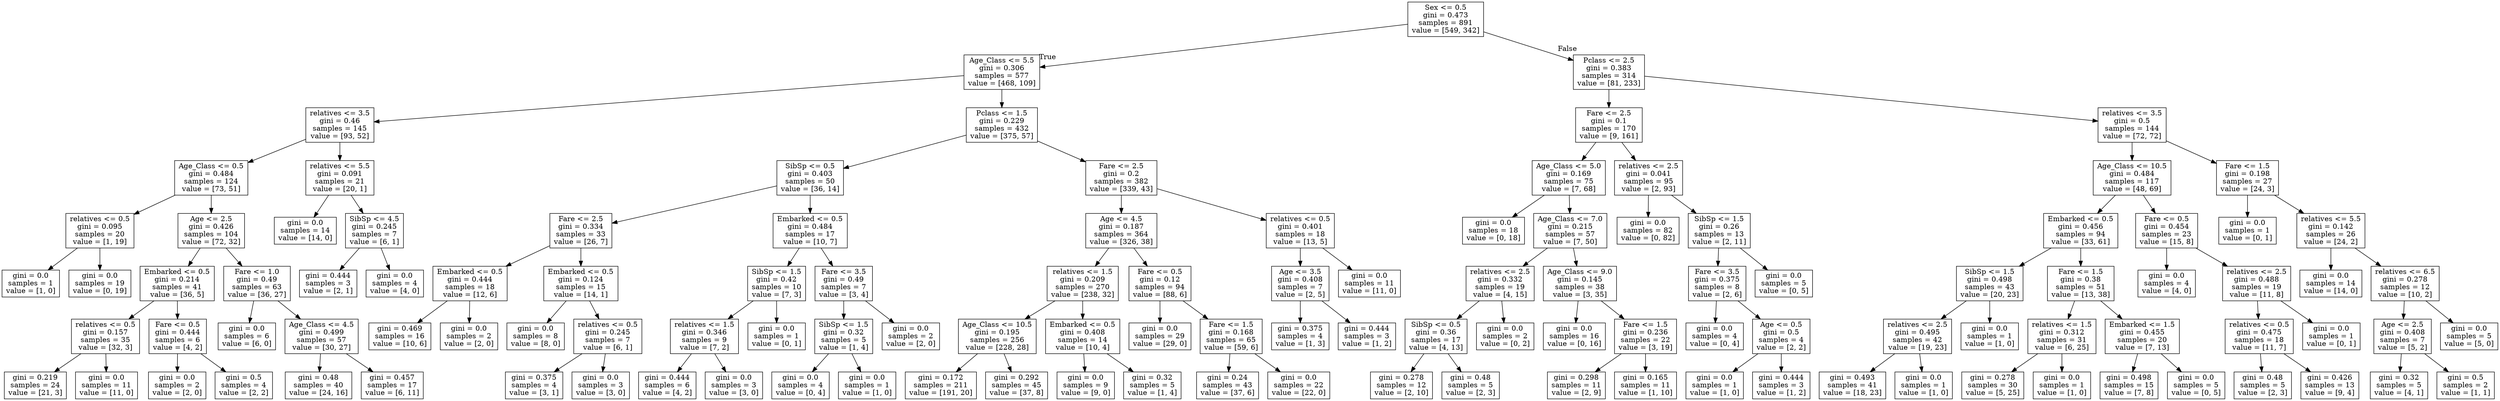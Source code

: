 digraph Tree {
node [shape=box] ;
0 [label="Sex <= 0.5\ngini = 0.473\nsamples = 891\nvalue = [549, 342]"] ;
1 [label="Age_Class <= 5.5\ngini = 0.306\nsamples = 577\nvalue = [468, 109]"] ;
0 -> 1 [labeldistance=2.5, labelangle=45, headlabel="True"] ;
2 [label="relatives <= 3.5\ngini = 0.46\nsamples = 145\nvalue = [93, 52]"] ;
1 -> 2 ;
3 [label="Age_Class <= 0.5\ngini = 0.484\nsamples = 124\nvalue = [73, 51]"] ;
2 -> 3 ;
4 [label="relatives <= 0.5\ngini = 0.095\nsamples = 20\nvalue = [1, 19]"] ;
3 -> 4 ;
5 [label="gini = 0.0\nsamples = 1\nvalue = [1, 0]"] ;
4 -> 5 ;
6 [label="gini = 0.0\nsamples = 19\nvalue = [0, 19]"] ;
4 -> 6 ;
7 [label="Age <= 2.5\ngini = 0.426\nsamples = 104\nvalue = [72, 32]"] ;
3 -> 7 ;
8 [label="Embarked <= 0.5\ngini = 0.214\nsamples = 41\nvalue = [36, 5]"] ;
7 -> 8 ;
9 [label="relatives <= 0.5\ngini = 0.157\nsamples = 35\nvalue = [32, 3]"] ;
8 -> 9 ;
10 [label="gini = 0.219\nsamples = 24\nvalue = [21, 3]"] ;
9 -> 10 ;
11 [label="gini = 0.0\nsamples = 11\nvalue = [11, 0]"] ;
9 -> 11 ;
12 [label="Fare <= 0.5\ngini = 0.444\nsamples = 6\nvalue = [4, 2]"] ;
8 -> 12 ;
13 [label="gini = 0.0\nsamples = 2\nvalue = [2, 0]"] ;
12 -> 13 ;
14 [label="gini = 0.5\nsamples = 4\nvalue = [2, 2]"] ;
12 -> 14 ;
15 [label="Fare <= 1.0\ngini = 0.49\nsamples = 63\nvalue = [36, 27]"] ;
7 -> 15 ;
16 [label="gini = 0.0\nsamples = 6\nvalue = [6, 0]"] ;
15 -> 16 ;
17 [label="Age_Class <= 4.5\ngini = 0.499\nsamples = 57\nvalue = [30, 27]"] ;
15 -> 17 ;
18 [label="gini = 0.48\nsamples = 40\nvalue = [24, 16]"] ;
17 -> 18 ;
19 [label="gini = 0.457\nsamples = 17\nvalue = [6, 11]"] ;
17 -> 19 ;
20 [label="relatives <= 5.5\ngini = 0.091\nsamples = 21\nvalue = [20, 1]"] ;
2 -> 20 ;
21 [label="gini = 0.0\nsamples = 14\nvalue = [14, 0]"] ;
20 -> 21 ;
22 [label="SibSp <= 4.5\ngini = 0.245\nsamples = 7\nvalue = [6, 1]"] ;
20 -> 22 ;
23 [label="gini = 0.444\nsamples = 3\nvalue = [2, 1]"] ;
22 -> 23 ;
24 [label="gini = 0.0\nsamples = 4\nvalue = [4, 0]"] ;
22 -> 24 ;
25 [label="Pclass <= 1.5\ngini = 0.229\nsamples = 432\nvalue = [375, 57]"] ;
1 -> 25 ;
26 [label="SibSp <= 0.5\ngini = 0.403\nsamples = 50\nvalue = [36, 14]"] ;
25 -> 26 ;
27 [label="Fare <= 2.5\ngini = 0.334\nsamples = 33\nvalue = [26, 7]"] ;
26 -> 27 ;
28 [label="Embarked <= 0.5\ngini = 0.444\nsamples = 18\nvalue = [12, 6]"] ;
27 -> 28 ;
29 [label="gini = 0.469\nsamples = 16\nvalue = [10, 6]"] ;
28 -> 29 ;
30 [label="gini = 0.0\nsamples = 2\nvalue = [2, 0]"] ;
28 -> 30 ;
31 [label="Embarked <= 0.5\ngini = 0.124\nsamples = 15\nvalue = [14, 1]"] ;
27 -> 31 ;
32 [label="gini = 0.0\nsamples = 8\nvalue = [8, 0]"] ;
31 -> 32 ;
33 [label="relatives <= 0.5\ngini = 0.245\nsamples = 7\nvalue = [6, 1]"] ;
31 -> 33 ;
34 [label="gini = 0.375\nsamples = 4\nvalue = [3, 1]"] ;
33 -> 34 ;
35 [label="gini = 0.0\nsamples = 3\nvalue = [3, 0]"] ;
33 -> 35 ;
36 [label="Embarked <= 0.5\ngini = 0.484\nsamples = 17\nvalue = [10, 7]"] ;
26 -> 36 ;
37 [label="SibSp <= 1.5\ngini = 0.42\nsamples = 10\nvalue = [7, 3]"] ;
36 -> 37 ;
38 [label="relatives <= 1.5\ngini = 0.346\nsamples = 9\nvalue = [7, 2]"] ;
37 -> 38 ;
39 [label="gini = 0.444\nsamples = 6\nvalue = [4, 2]"] ;
38 -> 39 ;
40 [label="gini = 0.0\nsamples = 3\nvalue = [3, 0]"] ;
38 -> 40 ;
41 [label="gini = 0.0\nsamples = 1\nvalue = [0, 1]"] ;
37 -> 41 ;
42 [label="Fare <= 3.5\ngini = 0.49\nsamples = 7\nvalue = [3, 4]"] ;
36 -> 42 ;
43 [label="SibSp <= 1.5\ngini = 0.32\nsamples = 5\nvalue = [1, 4]"] ;
42 -> 43 ;
44 [label="gini = 0.0\nsamples = 4\nvalue = [0, 4]"] ;
43 -> 44 ;
45 [label="gini = 0.0\nsamples = 1\nvalue = [1, 0]"] ;
43 -> 45 ;
46 [label="gini = 0.0\nsamples = 2\nvalue = [2, 0]"] ;
42 -> 46 ;
47 [label="Fare <= 2.5\ngini = 0.2\nsamples = 382\nvalue = [339, 43]"] ;
25 -> 47 ;
48 [label="Age <= 4.5\ngini = 0.187\nsamples = 364\nvalue = [326, 38]"] ;
47 -> 48 ;
49 [label="relatives <= 1.5\ngini = 0.209\nsamples = 270\nvalue = [238, 32]"] ;
48 -> 49 ;
50 [label="Age_Class <= 10.5\ngini = 0.195\nsamples = 256\nvalue = [228, 28]"] ;
49 -> 50 ;
51 [label="gini = 0.172\nsamples = 211\nvalue = [191, 20]"] ;
50 -> 51 ;
52 [label="gini = 0.292\nsamples = 45\nvalue = [37, 8]"] ;
50 -> 52 ;
53 [label="Embarked <= 0.5\ngini = 0.408\nsamples = 14\nvalue = [10, 4]"] ;
49 -> 53 ;
54 [label="gini = 0.0\nsamples = 9\nvalue = [9, 0]"] ;
53 -> 54 ;
55 [label="gini = 0.32\nsamples = 5\nvalue = [1, 4]"] ;
53 -> 55 ;
56 [label="Fare <= 0.5\ngini = 0.12\nsamples = 94\nvalue = [88, 6]"] ;
48 -> 56 ;
57 [label="gini = 0.0\nsamples = 29\nvalue = [29, 0]"] ;
56 -> 57 ;
58 [label="Fare <= 1.5\ngini = 0.168\nsamples = 65\nvalue = [59, 6]"] ;
56 -> 58 ;
59 [label="gini = 0.24\nsamples = 43\nvalue = [37, 6]"] ;
58 -> 59 ;
60 [label="gini = 0.0\nsamples = 22\nvalue = [22, 0]"] ;
58 -> 60 ;
61 [label="relatives <= 0.5\ngini = 0.401\nsamples = 18\nvalue = [13, 5]"] ;
47 -> 61 ;
62 [label="Age <= 3.5\ngini = 0.408\nsamples = 7\nvalue = [2, 5]"] ;
61 -> 62 ;
63 [label="gini = 0.375\nsamples = 4\nvalue = [1, 3]"] ;
62 -> 63 ;
64 [label="gini = 0.444\nsamples = 3\nvalue = [1, 2]"] ;
62 -> 64 ;
65 [label="gini = 0.0\nsamples = 11\nvalue = [11, 0]"] ;
61 -> 65 ;
66 [label="Pclass <= 2.5\ngini = 0.383\nsamples = 314\nvalue = [81, 233]"] ;
0 -> 66 [labeldistance=2.5, labelangle=-45, headlabel="False"] ;
67 [label="Fare <= 2.5\ngini = 0.1\nsamples = 170\nvalue = [9, 161]"] ;
66 -> 67 ;
68 [label="Age_Class <= 5.0\ngini = 0.169\nsamples = 75\nvalue = [7, 68]"] ;
67 -> 68 ;
69 [label="gini = 0.0\nsamples = 18\nvalue = [0, 18]"] ;
68 -> 69 ;
70 [label="Age_Class <= 7.0\ngini = 0.215\nsamples = 57\nvalue = [7, 50]"] ;
68 -> 70 ;
71 [label="relatives <= 2.5\ngini = 0.332\nsamples = 19\nvalue = [4, 15]"] ;
70 -> 71 ;
72 [label="SibSp <= 0.5\ngini = 0.36\nsamples = 17\nvalue = [4, 13]"] ;
71 -> 72 ;
73 [label="gini = 0.278\nsamples = 12\nvalue = [2, 10]"] ;
72 -> 73 ;
74 [label="gini = 0.48\nsamples = 5\nvalue = [2, 3]"] ;
72 -> 74 ;
75 [label="gini = 0.0\nsamples = 2\nvalue = [0, 2]"] ;
71 -> 75 ;
76 [label="Age_Class <= 9.0\ngini = 0.145\nsamples = 38\nvalue = [3, 35]"] ;
70 -> 76 ;
77 [label="gini = 0.0\nsamples = 16\nvalue = [0, 16]"] ;
76 -> 77 ;
78 [label="Fare <= 1.5\ngini = 0.236\nsamples = 22\nvalue = [3, 19]"] ;
76 -> 78 ;
79 [label="gini = 0.298\nsamples = 11\nvalue = [2, 9]"] ;
78 -> 79 ;
80 [label="gini = 0.165\nsamples = 11\nvalue = [1, 10]"] ;
78 -> 80 ;
81 [label="relatives <= 2.5\ngini = 0.041\nsamples = 95\nvalue = [2, 93]"] ;
67 -> 81 ;
82 [label="gini = 0.0\nsamples = 82\nvalue = [0, 82]"] ;
81 -> 82 ;
83 [label="SibSp <= 1.5\ngini = 0.26\nsamples = 13\nvalue = [2, 11]"] ;
81 -> 83 ;
84 [label="Fare <= 3.5\ngini = 0.375\nsamples = 8\nvalue = [2, 6]"] ;
83 -> 84 ;
85 [label="gini = 0.0\nsamples = 4\nvalue = [0, 4]"] ;
84 -> 85 ;
86 [label="Age <= 0.5\ngini = 0.5\nsamples = 4\nvalue = [2, 2]"] ;
84 -> 86 ;
87 [label="gini = 0.0\nsamples = 1\nvalue = [1, 0]"] ;
86 -> 87 ;
88 [label="gini = 0.444\nsamples = 3\nvalue = [1, 2]"] ;
86 -> 88 ;
89 [label="gini = 0.0\nsamples = 5\nvalue = [0, 5]"] ;
83 -> 89 ;
90 [label="relatives <= 3.5\ngini = 0.5\nsamples = 144\nvalue = [72, 72]"] ;
66 -> 90 ;
91 [label="Age_Class <= 10.5\ngini = 0.484\nsamples = 117\nvalue = [48, 69]"] ;
90 -> 91 ;
92 [label="Embarked <= 0.5\ngini = 0.456\nsamples = 94\nvalue = [33, 61]"] ;
91 -> 92 ;
93 [label="SibSp <= 1.5\ngini = 0.498\nsamples = 43\nvalue = [20, 23]"] ;
92 -> 93 ;
94 [label="relatives <= 2.5\ngini = 0.495\nsamples = 42\nvalue = [19, 23]"] ;
93 -> 94 ;
95 [label="gini = 0.493\nsamples = 41\nvalue = [18, 23]"] ;
94 -> 95 ;
96 [label="gini = 0.0\nsamples = 1\nvalue = [1, 0]"] ;
94 -> 96 ;
97 [label="gini = 0.0\nsamples = 1\nvalue = [1, 0]"] ;
93 -> 97 ;
98 [label="Fare <= 1.5\ngini = 0.38\nsamples = 51\nvalue = [13, 38]"] ;
92 -> 98 ;
99 [label="relatives <= 1.5\ngini = 0.312\nsamples = 31\nvalue = [6, 25]"] ;
98 -> 99 ;
100 [label="gini = 0.278\nsamples = 30\nvalue = [5, 25]"] ;
99 -> 100 ;
101 [label="gini = 0.0\nsamples = 1\nvalue = [1, 0]"] ;
99 -> 101 ;
102 [label="Embarked <= 1.5\ngini = 0.455\nsamples = 20\nvalue = [7, 13]"] ;
98 -> 102 ;
103 [label="gini = 0.498\nsamples = 15\nvalue = [7, 8]"] ;
102 -> 103 ;
104 [label="gini = 0.0\nsamples = 5\nvalue = [0, 5]"] ;
102 -> 104 ;
105 [label="Fare <= 0.5\ngini = 0.454\nsamples = 23\nvalue = [15, 8]"] ;
91 -> 105 ;
106 [label="gini = 0.0\nsamples = 4\nvalue = [4, 0]"] ;
105 -> 106 ;
107 [label="relatives <= 2.5\ngini = 0.488\nsamples = 19\nvalue = [11, 8]"] ;
105 -> 107 ;
108 [label="relatives <= 0.5\ngini = 0.475\nsamples = 18\nvalue = [11, 7]"] ;
107 -> 108 ;
109 [label="gini = 0.48\nsamples = 5\nvalue = [2, 3]"] ;
108 -> 109 ;
110 [label="gini = 0.426\nsamples = 13\nvalue = [9, 4]"] ;
108 -> 110 ;
111 [label="gini = 0.0\nsamples = 1\nvalue = [0, 1]"] ;
107 -> 111 ;
112 [label="Fare <= 1.5\ngini = 0.198\nsamples = 27\nvalue = [24, 3]"] ;
90 -> 112 ;
113 [label="gini = 0.0\nsamples = 1\nvalue = [0, 1]"] ;
112 -> 113 ;
114 [label="relatives <= 5.5\ngini = 0.142\nsamples = 26\nvalue = [24, 2]"] ;
112 -> 114 ;
115 [label="gini = 0.0\nsamples = 14\nvalue = [14, 0]"] ;
114 -> 115 ;
116 [label="relatives <= 6.5\ngini = 0.278\nsamples = 12\nvalue = [10, 2]"] ;
114 -> 116 ;
117 [label="Age <= 2.5\ngini = 0.408\nsamples = 7\nvalue = [5, 2]"] ;
116 -> 117 ;
118 [label="gini = 0.32\nsamples = 5\nvalue = [4, 1]"] ;
117 -> 118 ;
119 [label="gini = 0.5\nsamples = 2\nvalue = [1, 1]"] ;
117 -> 119 ;
120 [label="gini = 0.0\nsamples = 5\nvalue = [5, 0]"] ;
116 -> 120 ;
}